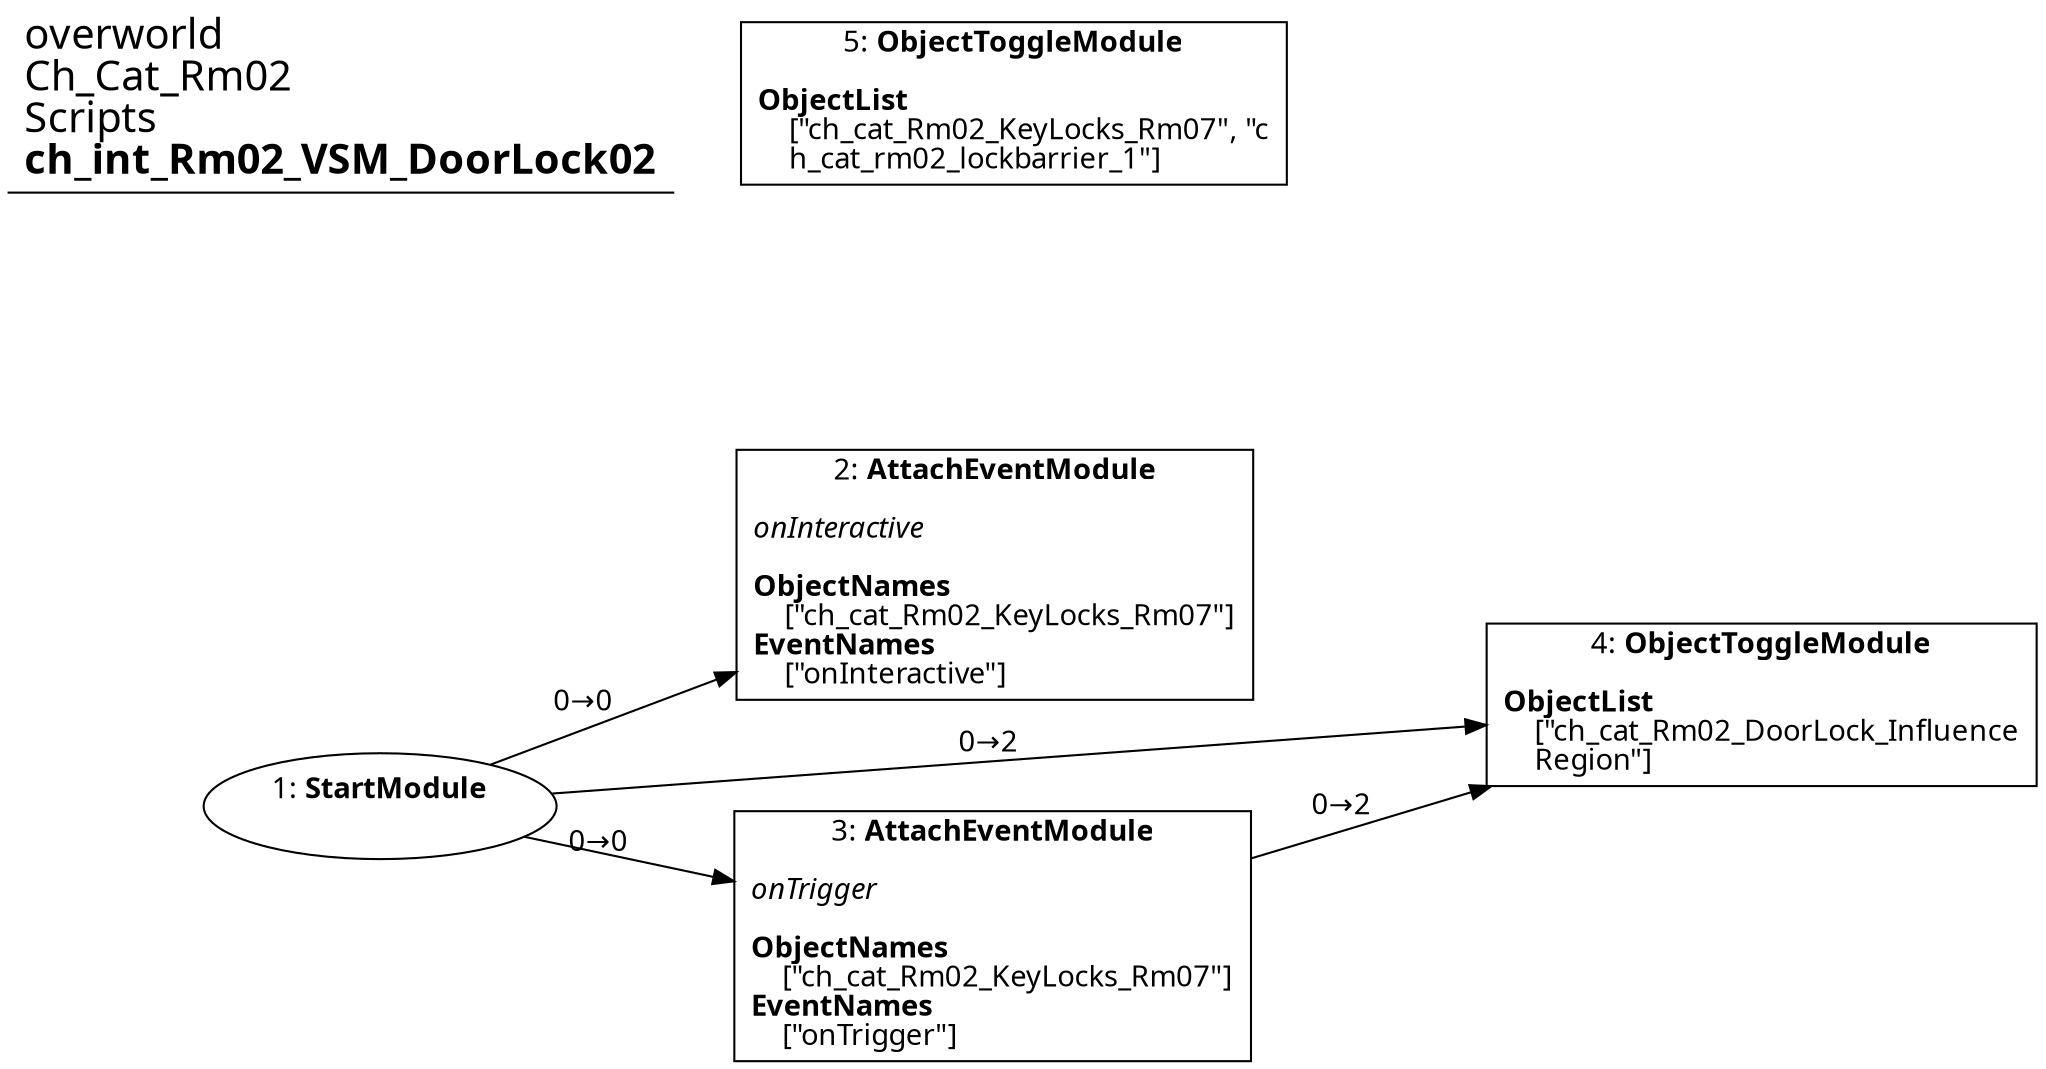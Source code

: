 digraph {
    layout = fdp;
    overlap = prism;
    sep = "+16";
    splines = spline;

    node [ shape = box ];

    graph [ fontname = "Segoe UI" ];
    node [ fontname = "Segoe UI" ];
    edge [ fontname = "Segoe UI" ];

    1 [ label = <1: <b>StartModule</b><br/><br/>> ];
    1 [ shape = oval ]
    1 [ pos = "0.112,-0.277!" ];
    1 -> 2 [ label = "0→0" ];
    1 -> 3 [ label = "0→0" ];
    1 -> 4 [ label = "0→2" ];

    2 [ label = <2: <b>AttachEventModule</b><br/><br/><i>onInteractive<br align="left"/></i><br align="left"/><b>ObjectNames</b><br align="left"/>    [&quot;ch_cat_Rm02_KeyLocks_Rm07&quot;]<br align="left"/><b>EventNames</b><br align="left"/>    [&quot;onInteractive&quot;]<br align="left"/>> ];
    2 [ pos = "0.39100003,-0.172!" ];

    3 [ label = <3: <b>AttachEventModule</b><br/><br/><i>onTrigger<br align="left"/></i><br align="left"/><b>ObjectNames</b><br align="left"/>    [&quot;ch_cat_Rm02_KeyLocks_Rm07&quot;]<br align="left"/><b>EventNames</b><br align="left"/>    [&quot;onTrigger&quot;]<br align="left"/>> ];
    3 [ pos = "0.39000002,-0.33600003!" ];
    3 -> 4 [ label = "0→2" ];

    4 [ label = <4: <b>ObjectToggleModule</b><br/><br/><b>ObjectList</b><br align="left"/>    [&quot;ch_cat_Rm02_DoorLock_Influence<br align="left"/>    Region&quot;]<br align="left"/>> ];
    4 [ pos = "0.739,-0.231!" ];

    5 [ label = <5: <b>ObjectToggleModule</b><br/><br/><b>ObjectList</b><br align="left"/>    [&quot;ch_cat_Rm02_KeyLocks_Rm07&quot;, &quot;c<br align="left"/>    h_cat_rm02_lockbarrier_1&quot;]<br align="left"/>> ];
    5 [ pos = "0.38300002,0.042000003!" ];

    title [ pos = "0.11100001,0.043!" ];
    title [ shape = underline ];
    title [ label = <<font point-size="20">overworld<br align="left"/>Ch_Cat_Rm02<br align="left"/>Scripts<br align="left"/><b>ch_int_Rm02_VSM_DoorLock02</b><br align="left"/></font>> ];
}
